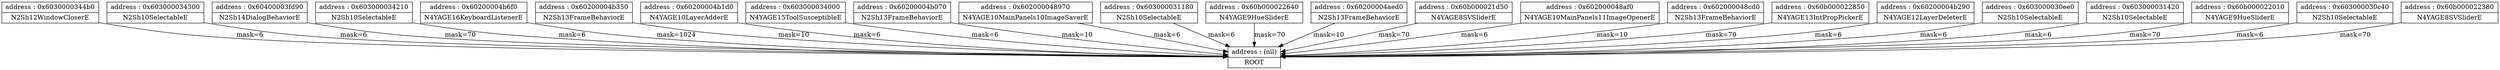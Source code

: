 digraph {
	node [shape=record]
	"node(nil)" [label = "{address : (nil) | ROOT}"];

	"node0x6030000344b0" -> "node(nil)" [color=black, label="mask=6"];
	"node0x603000034300" -> "node(nil)" [color=black, label="mask=6"];
	"node0x60400003fd90" -> "node(nil)" [color=black, label="mask=70"];
	"node0x603000034210" -> "node(nil)" [color=black, label="mask=6"];
	"node0x60200004b6f0" -> "node(nil)" [color=black, label="mask=1024"];
	"node0x60200004b350" -> "node(nil)" [color=black, label="mask=10"];
	"node0x60200004b1d0" -> "node(nil)" [color=black, label="mask=6"];
	"node0x603000034000" -> "node(nil)" [color=black, label="mask=6"];
	"node0x60200004b070" -> "node(nil)" [color=black, label="mask=10"];
	"node0x602000048970" -> "node(nil)" [color=black, label="mask=6"];
	"node0x603000031180" -> "node(nil)" [color=black, label="mask=6"];
	"node0x60b000022640" -> "node(nil)" [color=black, label="mask=70"];
	"node0x60200004aed0" -> "node(nil)" [color=black, label="mask=10"];
	"node0x60b000021d50" -> "node(nil)" [color=black, label="mask=70"];
	"node0x602000048af0" -> "node(nil)" [color=black, label="mask=6"];
	"node0x602000048cd0" -> "node(nil)" [color=black, label="mask=10"];
	"node0x60b000022850" -> "node(nil)" [color=black, label="mask=70"];
	"node0x60200004b290" -> "node(nil)" [color=black, label="mask=6"];
	"node0x603000030ee0" -> "node(nil)" [color=black, label="mask=6"];
	"node0x603000031420" -> "node(nil)" [color=black, label="mask=6"];
	"node0x60b000022010" -> "node(nil)" [color=black, label="mask=70"];
	"node0x603000030c40" -> "node(nil)" [color=black, label="mask=6"];
	"node0x60b000022380" -> "node(nil)" [color=black, label="mask=70"];
	"node0x6030000344b0" [label = "{address : 0x6030000344b0 | N2Sh12WindowCloserE}"];

	"node0x603000034300" [label = "{address : 0x603000034300 | N2Sh10SelectableE}"];

	"node0x60400003fd90" [label = "{address : 0x60400003fd90 | N2Sh14DialogBehaviorE}"];

	"node0x603000034210" [label = "{address : 0x603000034210 | N2Sh10SelectableE}"];

	"node0x60200004b6f0" [label = "{address : 0x60200004b6f0 | N4YAGE16KeyboardListenerE}"];

	"node0x60200004b350" [label = "{address : 0x60200004b350 | N2Sh13FrameBehaviorE}"];

	"node0x60200004b1d0" [label = "{address : 0x60200004b1d0 | N4YAGE10LayerAdderE}"];

	"node0x603000034000" [label = "{address : 0x603000034000 | N4YAGE15ToolSusceptibleE}"];

	"node0x60200004b070" [label = "{address : 0x60200004b070 | N2Sh13FrameBehaviorE}"];

	"node0x602000048970" [label = "{address : 0x602000048970 | N4YAGE10MainPanels10ImageSaverE}"];

	"node0x603000031180" [label = "{address : 0x603000031180 | N2Sh10SelectableE}"];

	"node0x60b000022640" [label = "{address : 0x60b000022640 | N4YAGE9HueSliderE}"];

	"node0x60200004aed0" [label = "{address : 0x60200004aed0 | N2Sh13FrameBehaviorE}"];

	"node0x60b000021d50" [label = "{address : 0x60b000021d50 | N4YAGE8SVSliderE}"];

	"node0x602000048af0" [label = "{address : 0x602000048af0 | N4YAGE10MainPanels11ImageOpenerE}"];

	"node0x602000048cd0" [label = "{address : 0x602000048cd0 | N2Sh13FrameBehaviorE}"];

	"node0x60b000022850" [label = "{address : 0x60b000022850 | N4YAGE13IntPropPickerE}"];

	"node0x60200004b290" [label = "{address : 0x60200004b290 | N4YAGE12LayerDeleterE}"];

	"node0x603000030ee0" [label = "{address : 0x603000030ee0 | N2Sh10SelectableE}"];

	"node0x603000031420" [label = "{address : 0x603000031420 | N2Sh10SelectableE}"];

	"node0x60b000022010" [label = "{address : 0x60b000022010 | N4YAGE9HueSliderE}"];

	"node0x603000030c40" [label = "{address : 0x603000030c40 | N2Sh10SelectableE}"];

	"node0x60b000022380" [label = "{address : 0x60b000022380 | N4YAGE8SVSliderE}"];

}
